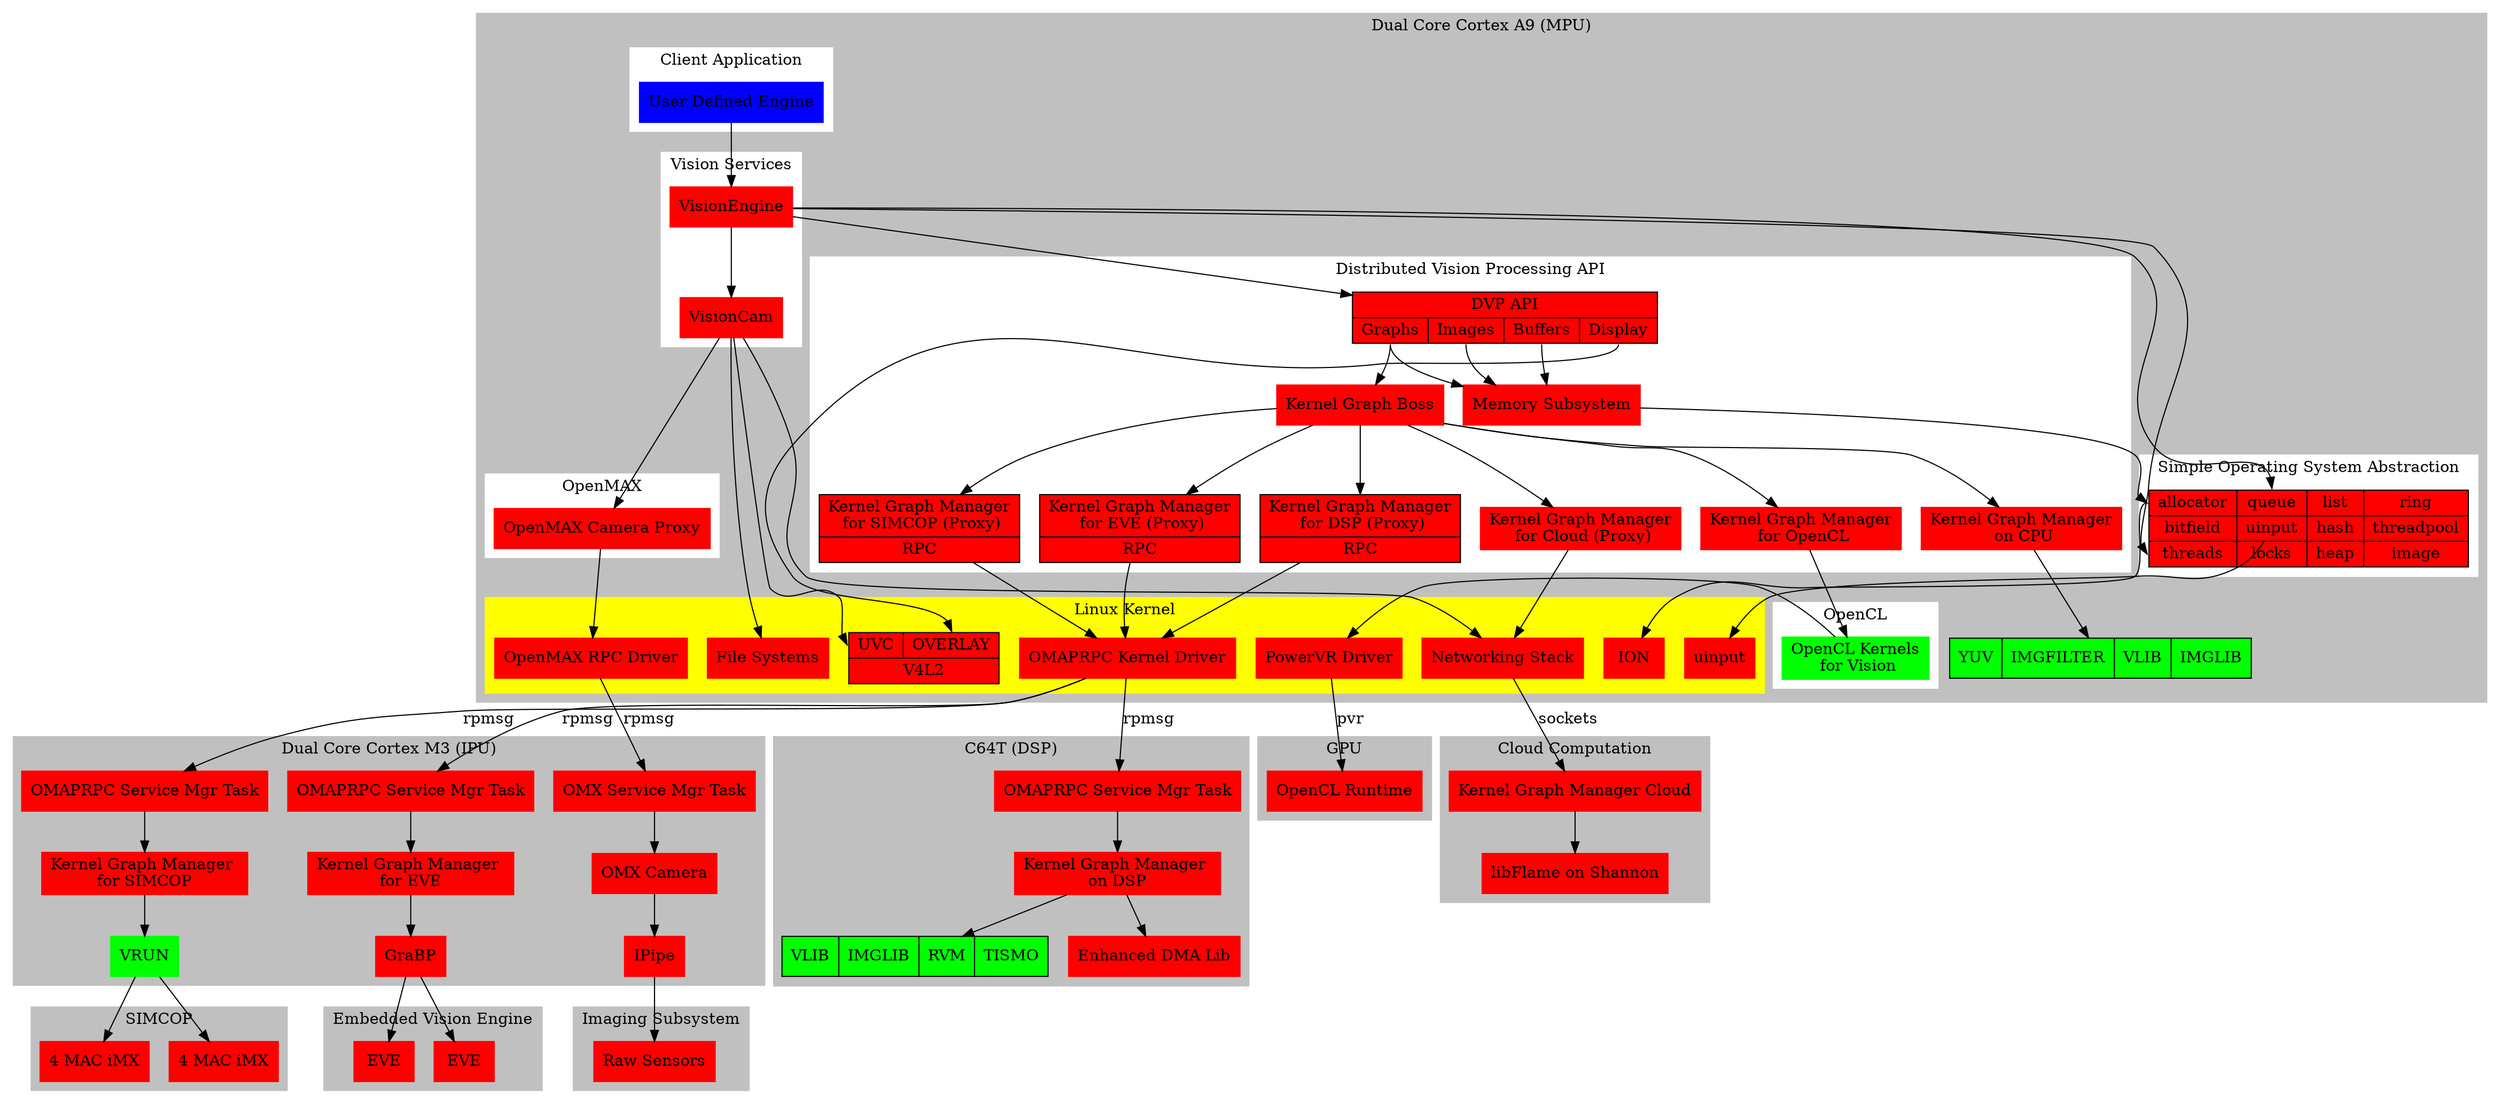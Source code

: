 digraph dvp_components {
	//rankdir=LR;
	node [color=red shape="box" style=filled];
	
	subgraph cluster_mpu {
		label="Dual Core Cortex A9 (MPU)";
		color=grey;
		style=filled;
		
		subgraph cluster_user {
			color=white;
			style=filled;
			label="Client Application";
			CLIENT [color=blue label="User Defined Engine"];
		}
		subgraph cluster_engines {
			color=white;
			style=filled;
			label="Vision Services";
			VISIONENGINE [label="VisionEngine"];
			VISIONCAM [label="VisionCam"];
			VISIONENGINE -> VISIONCAM;
		}
		CLIENT -> VISIONENGINE;
		subgraph cluster_dvp {
			color=white;
			style=filled;
			label="Distributed Vision Processing API";
			DVP_API [shape=record color=black fillcolor=red label="{DVP API|{<f0>Graphs|<f1>Images|<f2>Buffers|<f3>Display}}"];
			DVP_KGB [label="Kernel Graph Boss"];
			DVP_KGMP_DSP [shape=record color=black fillcolor=red label="{Kernel Graph Manager\n for DSP (Proxy)|RPC}"];
			DVP_KGMP_SIMCOP [shape=record color=black fillcolor=red label="{Kernel Graph Manager\n for SIMCOP (Proxy)|RPC}"];
			DVP_KGMP_EVE [shape=record color=black fillcolor=red label="{Kernel Graph Manager\n for EVE (Proxy)|RPC}"];
			DVP_KGM_CPU [label="Kernel Graph Manager\n on CPU"];
			DVP_KGMP_CLOUD [label="Kernel Graph Manager\n for Cloud (Proxy)"];
			DVP_KGM_OCL [label="Kernel Graph Manager\n for OpenCL"];
			DVP_MEM [label="Memory Subsystem"];
			
			DVP_API:f0 -> DVP_KGB;
			DVP_API:f0 -> DVP_MEM;
			DVP_API:f1 -> DVP_MEM;
			DVP_API:f2 -> DVP_MEM;
			DVP_KGB -> DVP_KGMP_DSP;	
			DVP_KGB -> DVP_KGMP_SIMCOP;
			DVP_KGB -> DVP_KGMP_EVE;
			DVP_KGB -> DVP_KGM_CPU;
			DVP_KGB -> DVP_KGMP_CLOUD;
			DVP_KGB -> DVP_KGM_OCL;
		}
		subgraph cluster_sosal {
			color=white;
			style=filled;
			label="Simple Operating System Abstraction";
			SOSAL [shape=record color=black fillcolor=red label="{<f0>allocator|<f1>bitfield|<f2>threads}|{<f3>queue|<f4>uinput|<f5>locks}|{list|hash|heap}|{ring|threadpool|image}"];
		}
		VISIONENGINE -> DVP_API;
		VISIONENGINE -> SOSAL:f2;
		VISIONENGINE -> SOSAL:f3;
		DVP_MEM -> SOSAL:f0;
		subgraph cluster_openmax {
			color=white;
			style=filled;
			label="OpenMAX";
			OMX_CAMERA_PROXY [label="OpenMAX Camera Proxy"];
		}
		VISIONCAM -> OMX_CAMERA_PROXY;
		subgraph cluster_opencl {
			color=white;
			style=filled;
			label="OpenCL";
			OPENCL [color=green label="OpenCL Kernels\n for Vision"];
		}
		subgraph cluster_kernel {
			label="Linux Kernel";
			color=yellow;
			style=filled;
			V4L2 [shape=record color=black fillcolor=red label="{{<f0>UVC|<f1>OVERLAY}|V4L2}"];
			OMX_RPC [label="OpenMAX RPC Driver"];
			OMAPRPC_CPU [label="OMAPRPC Kernel Driver"];		
			SGX_DRV [label="PowerVR Driver"];
			NETWORK [label="Networking Stack"];
			FILESYS [label="File Systems"];
			ION [label="ION"];
			UINPUT_DRV [label="uinput"];
		}
		SOSAL:f0 -> ION;
		SOSAL:f4 -> UINPUT_DRV;
		VISIONCAM -> V4L2:f0;
		VISIONCAM -> FILESYS;
		VISIONCAM -> NETWORK;
		DVP_API:f3 -> V4L2:f1;
		KERNELS_CPU [shape=record color=black fillcolor=green style=filled label="YUV | IMGFILTER | VLIB | IMGLIB"];
		
		DVP_KGM_CPU -> KERNELS_CPU;
		DVP_KGMP_DSP -> OMAPRPC_CPU;
		DVP_KGMP_SIMCOP -> OMAPRPC_CPU;
		DVP_KGMP_EVE -> OMAPRPC_CPU;
		DVP_KGMP_CLOUD -> NETWORK;
		DVP_KGM_OCL -> OPENCL -> SGX_DRV;
		OMX_CAMERA_PROXY -> OMX_RPC;
	}
	
	subgraph cluster_cloud {
		label="Cloud Computation";
		color=grey;
		style=filled;
		KGM_CLOUD [label="Kernel Graph Manager Cloud"];
		FLAMES [label="libFlame on Shannon"];
		
		KGM_CLOUD -> FLAMES;
	}
	
	NETWORK -> KGM_CLOUD [label="sockets"];
	
	subgraph cluster_ipu {
		color=grey;
		style=filled;
		label="Dual Core Cortex M3 (IPU)";
		OMAPRPC_IPU [label="OMAPRPC Service Mgr Task"];
		OMAPRPC_EVE [label="OMAPRPC Service Mgr Task"];
		KGM_SIMCOP [label="Kernel Graph Manager \nfor SIMCOP"];
		KGM_EVE [label="Kernel Graph Manager \nfor EVE"];
		OMX_MGRTSK [label="OMX Service Mgr Task"];
		OMXCAMERA [label="OMX Camera"];
		VRUN [color=green label="VRUN"];
		GRABP [label="GraBP"];
		IPIPE [label="IPipe"];
		
		OMAPRPC_IPU -> KGM_SIMCOP -> VRUN;
		OMAPRPC_EVE -> KGM_EVE -> GRABP;
		OMX_MGRTSK -> OMXCAMERA -> IPIPE;
	}
	OMAPRPC_CPU -> OMAPRPC_IPU [label="rpmsg"];
	OMAPRPC_CPU -> OMAPRPC_EVE [label="rpmsg"];
	OMX_RPC -> OMX_MGRTSK [label="rpmsg"];
	
	subgraph cluster_dsp {
		color=grey;
		style=filled;
		label="C64T (DSP)";
		OMAPRPC_DSP [label="OMAPRPC Service Mgr Task"];
		KGM_DSP [label="Kernel Graph Manager \non DSP"];
		EDMA [label="Enhanced DMA Lib"];
		
		KERNELS_DSP [shape=record color=black fillcolor=green style=filled label="VLIB|IMGLIB|RVM|TISMO"];
		
		OMAPRPC_DSP -> KGM_DSP -> EDMA;
		KGM_DSP -> KERNELS_DSP;
	}
	OMAPRPC_CPU -> OMAPRPC_DSP [label="rpmsg"];
	
	subgraph cluster_gpu {
		color=grey;
		style=filled;
		label="GPU"
		SGX [label="OpenCL Runtime"]; 
	}
	SGX_DRV -> SGX [label="pvr"];
	
	subgraph cluster_simcop {
		color=grey;
		style=filled;
		label="SIMCOP";
		IMX0 [label="4 MAC iMX"];
		IMX1 [label="4 MAC iMX"];
	}
	
	VRUN -> IMX0;
	VRUN -> IMX1;
	
	subgraph cluster_eve {
		color=grey;
		style=filled;
		label="Embedded Vision Engine"
		EVE0 [label="EVE"];
		EVE1 [label="EVE"];
	}
	GRABP -> EVE0;
	GRABP -> EVE1;
	
	subgraph cluster_iss {
		color=grey;
		style=filled;
		label="Imaging Subsystem";
		SENSOR [label="Raw Sensors"];
	}
	IPIPE -> SENSOR;

}
